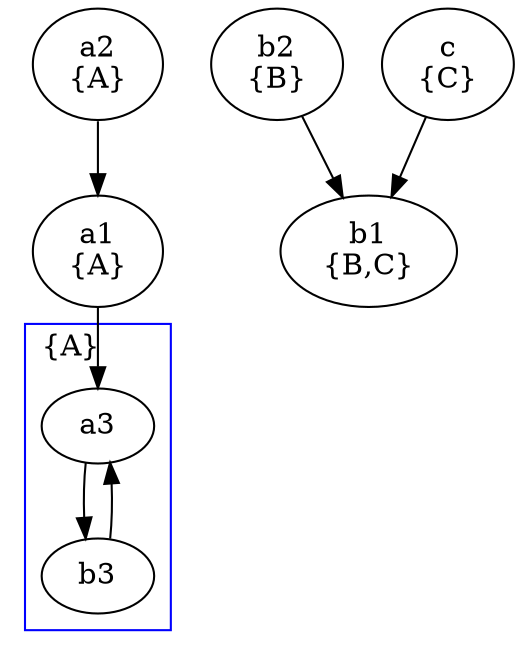 digraph G {
        dir=forward;
       // edge [color=white];
       
       a2 -> a1;
       a1 -> a3;

       subgraph cluster {
              a3 -> b3;
              b3 -> a3;
              color=blue;
              fill=blue;
              label="{A}";
              labeljust=l
       }
       
       b2 -> b1;
       c -> b1;

       a1 [label="a1\n{A}"];
       a2 [label="a2\n{A}"];
       b1 [label="b1\n{B,C}"];
       b2 [label="b2\n{B}"];
       c [label="c\n{C}"];

}